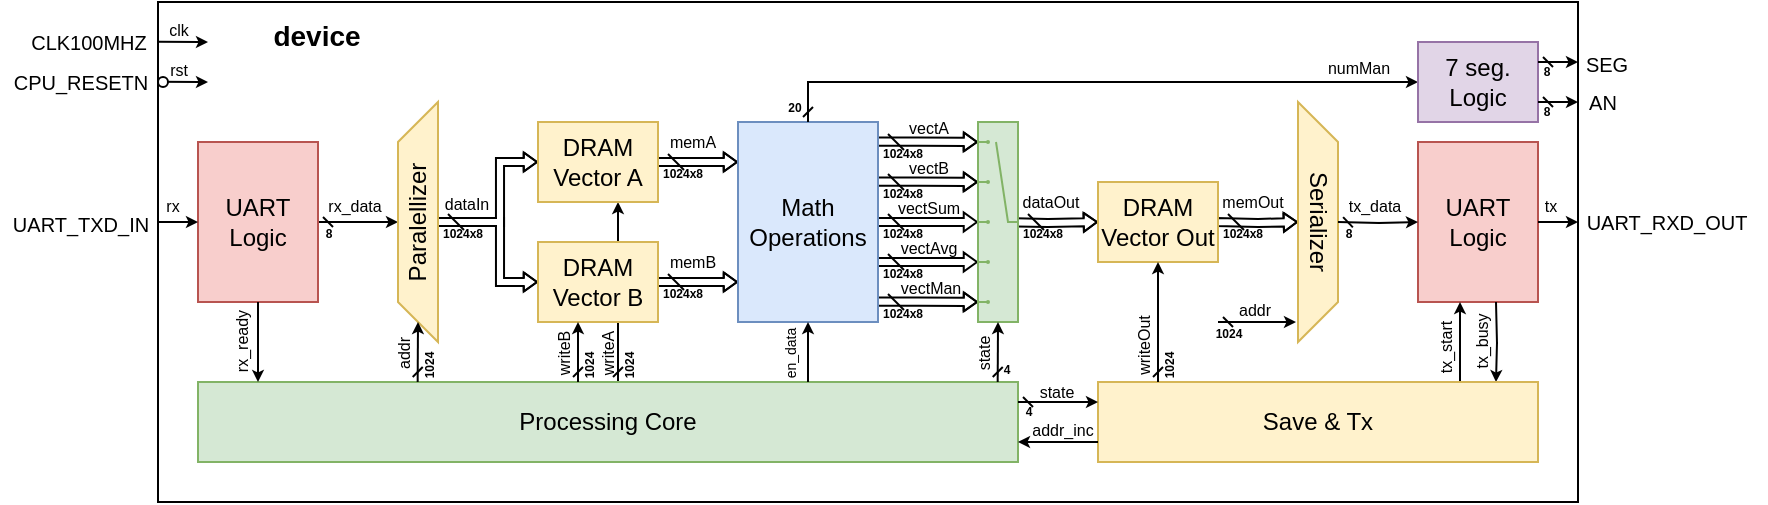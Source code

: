 <mxfile version="18.0.1" type="device"><diagram id="-DsmgzynWzYG9LLBWgBi" name="Página-1"><mxGraphModel dx="1038" dy="649" grid="1" gridSize="10" guides="1" tooltips="1" connect="1" arrows="1" fold="1" page="1" pageScale="1" pageWidth="827" pageHeight="1169" math="0" shadow="0"><root><mxCell id="0"/><mxCell id="1" parent="0"/><mxCell id="y_zdgbAnioxn6mlKy7-3-130" value="" style="rounded=0;whiteSpace=wrap;html=1;fontSize=7;" vertex="1" parent="1"><mxGeometry x="90" y="50" width="710" height="250" as="geometry"/></mxCell><mxCell id="y_zdgbAnioxn6mlKy7-3-101" value="" style="endArrow=classic;html=1;rounded=0;fontSize=4;fontColor=#808080;strokeWidth=1;endSize=3;startSize=3;startArrow=dash;startFill=0;entryX=0.5;entryY=1;entryDx=0;entryDy=0;" edge="1" parent="1"><mxGeometry width="50" height="50" relative="1" as="geometry"><mxPoint x="320" y="240" as="sourcePoint"/><mxPoint x="320" y="150" as="targetPoint"/></mxGeometry></mxCell><mxCell id="y_zdgbAnioxn6mlKy7-3-64" style="edgeStyle=orthogonalEdgeStyle;rounded=0;orthogonalLoop=1;jettySize=auto;html=1;shape=flexArrow;endSize=1.878;startSize=3;strokeWidth=1;width=4.043;endWidth=4.427;" edge="1" parent="1"><mxGeometry relative="1" as="geometry"><mxPoint x="449" y="119.83" as="sourcePoint"/><mxPoint x="500" y="120" as="targetPoint"/><Array as="points"><mxPoint x="470" y="120"/><mxPoint x="490" y="120"/></Array></mxGeometry></mxCell><mxCell id="y_zdgbAnioxn6mlKy7-3-69" style="edgeStyle=orthogonalEdgeStyle;rounded=0;orthogonalLoop=1;jettySize=auto;html=1;shape=flexArrow;endSize=1.878;startSize=3;strokeWidth=1;width=4.043;endWidth=4.427;" edge="1" parent="1"><mxGeometry relative="1" as="geometry"><mxPoint x="449" y="199.83" as="sourcePoint"/><mxPoint x="500" y="200" as="targetPoint"/><Array as="points"><mxPoint x="470" y="200"/><mxPoint x="490" y="200"/></Array></mxGeometry></mxCell><mxCell id="y_zdgbAnioxn6mlKy7-3-41" style="edgeStyle=orthogonalEdgeStyle;rounded=0;orthogonalLoop=1;jettySize=auto;html=1;shape=flexArrow;endSize=1.878;startSize=3;strokeWidth=1;width=4.043;endWidth=4.427;entryX=0.5;entryY=1;entryDx=0;entryDy=0;" edge="1" parent="1" target="y_zdgbAnioxn6mlKy7-3-40"><mxGeometry relative="1" as="geometry"><mxPoint x="619" y="160" as="sourcePoint"/><mxPoint x="640" y="160" as="targetPoint"/><Array as="points"/></mxGeometry></mxCell><mxCell id="y_zdgbAnioxn6mlKy7-3-34" style="edgeStyle=orthogonalEdgeStyle;rounded=0;orthogonalLoop=1;jettySize=auto;html=1;shape=flexArrow;endSize=1.878;startSize=3;strokeWidth=1;width=4.043;endWidth=4.427;entryX=0;entryY=0.5;entryDx=0;entryDy=0;" edge="1" parent="1" target="y_zdgbAnioxn6mlKy7-3-39"><mxGeometry relative="1" as="geometry"><mxPoint x="509" y="160" as="sourcePoint"/><mxPoint x="552" y="160" as="targetPoint"/><Array as="points"/></mxGeometry></mxCell><mxCell id="y_zdgbAnioxn6mlKy7-3-16" style="edgeStyle=orthogonalEdgeStyle;rounded=0;orthogonalLoop=1;jettySize=auto;html=1;shape=flexArrow;endSize=1.878;startSize=3;strokeWidth=1;width=4.043;endWidth=4.427;" edge="1" parent="1"><mxGeometry relative="1" as="geometry"><mxPoint x="338.99" y="130.04" as="sourcePoint"/><mxPoint x="380" y="130" as="targetPoint"/><Array as="points"><mxPoint x="360" y="130"/><mxPoint x="360" y="130"/></Array></mxGeometry></mxCell><mxCell id="y_zdgbAnioxn6mlKy7-3-17" style="edgeStyle=orthogonalEdgeStyle;rounded=0;orthogonalLoop=1;jettySize=auto;html=1;shape=flexArrow;endSize=1.878;startSize=3;strokeWidth=1;width=4.043;endWidth=4.427;" edge="1" parent="1"><mxGeometry relative="1" as="geometry"><mxPoint x="339.0" y="190.0" as="sourcePoint"/><mxPoint x="380" y="190" as="targetPoint"/><Array as="points"><mxPoint x="360" y="190"/><mxPoint x="360" y="190"/></Array></mxGeometry></mxCell><mxCell id="y_zdgbAnioxn6mlKy7-3-19" style="edgeStyle=orthogonalEdgeStyle;rounded=0;orthogonalLoop=1;jettySize=auto;html=1;shape=flexArrow;endSize=1.878;startSize=3;strokeWidth=1;width=4.043;endWidth=4.427;" edge="1" parent="1"><mxGeometry relative="1" as="geometry"><mxPoint x="449" y="160" as="sourcePoint"/><mxPoint x="500" y="160" as="targetPoint"/><Array as="points"/></mxGeometry></mxCell><mxCell id="y_zdgbAnioxn6mlKy7-3-20" style="edgeStyle=orthogonalEdgeStyle;rounded=0;orthogonalLoop=1;jettySize=auto;html=1;shape=flexArrow;endSize=1.878;startSize=3;strokeWidth=1;width=4.043;endWidth=4.427;" edge="1" parent="1"><mxGeometry relative="1" as="geometry"><mxPoint x="449" y="180.0" as="sourcePoint"/><mxPoint x="500" y="180" as="targetPoint"/><Array as="points"/></mxGeometry></mxCell><mxCell id="y_zdgbAnioxn6mlKy7-3-18" style="edgeStyle=orthogonalEdgeStyle;rounded=0;orthogonalLoop=1;jettySize=auto;html=1;shape=flexArrow;endSize=1.878;startSize=3;strokeWidth=1;width=4.043;endWidth=4.427;" edge="1" parent="1"><mxGeometry relative="1" as="geometry"><mxPoint x="449" y="139.83" as="sourcePoint"/><mxPoint x="500" y="140" as="targetPoint"/><Array as="points"><mxPoint x="470" y="140"/><mxPoint x="490" y="140"/></Array></mxGeometry></mxCell><mxCell id="ORsFb4dyADY8NEj_Fjfk-15" style="edgeStyle=orthogonalEdgeStyle;rounded=0;orthogonalLoop=1;jettySize=auto;html=1;shape=flexArrow;endSize=1.878;startSize=3;strokeWidth=1;width=4.043;endWidth=4.427;entryX=0;entryY=0.5;entryDx=0;entryDy=0;" parent="1" target="ORsFb4dyADY8NEj_Fjfk-9" edge="1"><mxGeometry relative="1" as="geometry"><mxPoint x="229" y="160" as="sourcePoint"/><mxPoint x="260" y="190" as="targetPoint"/><Array as="points"><mxPoint x="261" y="160"/><mxPoint x="261" y="190"/></Array></mxGeometry></mxCell><mxCell id="ORsFb4dyADY8NEj_Fjfk-7" style="edgeStyle=orthogonalEdgeStyle;rounded=0;orthogonalLoop=1;jettySize=auto;html=1;exitX=1;exitY=0.5;exitDx=0;exitDy=0;entryX=0.5;entryY=0;entryDx=0;entryDy=0;endSize=3;startSize=3;startArrow=dash;startFill=0;" parent="1" source="ORsFb4dyADY8NEj_Fjfk-1" target="ORsFb4dyADY8NEj_Fjfk-5" edge="1"><mxGeometry relative="1" as="geometry"/></mxCell><mxCell id="ORsFb4dyADY8NEj_Fjfk-1" value="UART&lt;br&gt;Logic" style="rounded=0;whiteSpace=wrap;html=1;fillColor=#f8cecc;strokeColor=#b85450;" parent="1" vertex="1"><mxGeometry x="110" y="120" width="60" height="80" as="geometry"/></mxCell><mxCell id="ORsFb4dyADY8NEj_Fjfk-2" value="UART&lt;br&gt;Logic" style="rounded=0;whiteSpace=wrap;html=1;fillColor=#f8cecc;strokeColor=#b85450;" parent="1" vertex="1"><mxGeometry x="720" y="120" width="60" height="80" as="geometry"/></mxCell><mxCell id="ORsFb4dyADY8NEj_Fjfk-11" style="edgeStyle=orthogonalEdgeStyle;rounded=0;orthogonalLoop=1;jettySize=auto;html=1;entryX=0;entryY=0.5;entryDx=0;entryDy=0;shape=flexArrow;endSize=1.878;startSize=3;strokeWidth=1;width=4.043;endWidth=4.427;" parent="1" target="ORsFb4dyADY8NEj_Fjfk-8" edge="1"><mxGeometry relative="1" as="geometry"><mxPoint x="229" y="160" as="sourcePoint"/><Array as="points"><mxPoint x="261" y="160"/><mxPoint x="261" y="130"/></Array></mxGeometry></mxCell><mxCell id="ORsFb4dyADY8NEj_Fjfk-8" value="DRAM&lt;br&gt;Vector A" style="rounded=0;whiteSpace=wrap;html=1;fillColor=#fff2cc;strokeColor=#d6b656;" parent="1" vertex="1"><mxGeometry x="280" y="110" width="60" height="40" as="geometry"/></mxCell><mxCell id="ORsFb4dyADY8NEj_Fjfk-9" value="DRAM&lt;br&gt;Vector B" style="rounded=0;whiteSpace=wrap;html=1;fillColor=#fff2cc;strokeColor=#d6b656;" parent="1" vertex="1"><mxGeometry x="280" y="170" width="60" height="40" as="geometry"/></mxCell><mxCell id="ORsFb4dyADY8NEj_Fjfk-5" value="&lt;span style=&quot;background-color: rgb(255, 242, 204);&quot;&gt;Paralellizer&lt;/span&gt;" style="shape=trapezoid;perimeter=trapezoidPerimeter;whiteSpace=wrap;html=1;fixedSize=1;fillColor=#fff2cc;strokeColor=#d6b656;rotation=-90;" parent="1" vertex="1"><mxGeometry x="160" y="150" width="120" height="20" as="geometry"/></mxCell><mxCell id="ORsFb4dyADY8NEj_Fjfk-14" value="" style="rounded=0;whiteSpace=wrap;html=1;strokeColor=#FFFFFF;" parent="1" vertex="1"><mxGeometry x="260" y="154" width="2" height="14" as="geometry"/></mxCell><mxCell id="ORsFb4dyADY8NEj_Fjfk-16" value="dataIn" style="text;html=1;align=center;verticalAlign=middle;resizable=0;points=[];autosize=1;strokeColor=none;fillColor=none;fontSize=8;" parent="1" vertex="1"><mxGeometry x="224" y="141" width="40" height="20" as="geometry"/></mxCell><mxCell id="ORsFb4dyADY8NEj_Fjfk-17" value="addr" style="text;html=1;align=center;verticalAlign=middle;resizable=0;points=[];autosize=1;strokeColor=none;fillColor=none;fontSize=8;rotation=-90;" parent="1" vertex="1"><mxGeometry x="198" y="216" width="30" height="20" as="geometry"/></mxCell><mxCell id="ORsFb4dyADY8NEj_Fjfk-18" value="8" style="text;html=1;align=center;verticalAlign=middle;resizable=0;points=[];autosize=1;strokeColor=none;fillColor=none;fontSize=6;fontStyle=1" parent="1" vertex="1"><mxGeometry x="165" y="161" width="20" height="10" as="geometry"/></mxCell><mxCell id="ORsFb4dyADY8NEj_Fjfk-23" value="" style="endArrow=classic;html=1;rounded=0;fontSize=4;fontColor=#808080;strokeWidth=1;entryX=0;entryY=0.5;entryDx=0;entryDy=0;endSize=3;startSize=3;" parent="1" target="ORsFb4dyADY8NEj_Fjfk-1" edge="1"><mxGeometry width="50" height="50" relative="1" as="geometry"><mxPoint x="90" y="160" as="sourcePoint"/><mxPoint x="210" y="120" as="targetPoint"/></mxGeometry></mxCell><mxCell id="ORsFb4dyADY8NEj_Fjfk-24" value="rx" style="text;html=1;align=center;verticalAlign=middle;resizable=0;points=[];autosize=1;strokeColor=none;fillColor=none;fontSize=8;" parent="1" vertex="1"><mxGeometry x="87" y="142" width="20" height="20" as="geometry"/></mxCell><mxCell id="ORsFb4dyADY8NEj_Fjfk-33" value="memA" style="text;html=1;align=center;verticalAlign=middle;resizable=0;points=[];autosize=1;strokeColor=none;fillColor=none;fontSize=8;" parent="1" vertex="1"><mxGeometry x="337" y="110" width="40" height="20" as="geometry"/></mxCell><mxCell id="ORsFb4dyADY8NEj_Fjfk-35" value="memB" style="text;html=1;align=center;verticalAlign=middle;resizable=0;points=[];autosize=1;strokeColor=none;fillColor=none;fontSize=8;" parent="1" vertex="1"><mxGeometry x="337" y="170" width="40" height="20" as="geometry"/></mxCell><mxCell id="y_zdgbAnioxn6mlKy7-3-15" value="Math&lt;br&gt;Operations&lt;br&gt;" style="rounded=0;whiteSpace=wrap;html=1;fillColor=#dae8fc;strokeColor=#6c8ebf;" vertex="1" parent="1"><mxGeometry x="380" y="110" width="70" height="100" as="geometry"/></mxCell><mxCell id="y_zdgbAnioxn6mlKy7-3-33" value="" style="rounded=0;whiteSpace=wrap;html=1;fillColor=#d5e8d4;strokeColor=#82b366;" vertex="1" parent="1"><mxGeometry x="500" y="110" width="20" height="100" as="geometry"/></mxCell><mxCell id="y_zdgbAnioxn6mlKy7-3-38" value="dataOut" style="text;html=1;align=center;verticalAlign=middle;resizable=0;points=[];autosize=1;strokeColor=none;fillColor=none;fontSize=8;" vertex="1" parent="1"><mxGeometry x="516" y="140" width="40" height="20" as="geometry"/></mxCell><mxCell id="y_zdgbAnioxn6mlKy7-3-39" value="DRAM&lt;br&gt;Vector Out" style="rounded=0;whiteSpace=wrap;html=1;fillColor=#fff2cc;strokeColor=#d6b656;" vertex="1" parent="1"><mxGeometry x="560" y="140" width="60" height="40" as="geometry"/></mxCell><mxCell id="y_zdgbAnioxn6mlKy7-3-40" value="&lt;span style=&quot;background-color: rgb(255, 242, 204);&quot;&gt;Serializer&lt;/span&gt;" style="shape=trapezoid;perimeter=trapezoidPerimeter;whiteSpace=wrap;html=1;fixedSize=1;fillColor=#fff2cc;strokeColor=#d6b656;rotation=90;" vertex="1" parent="1"><mxGeometry x="610" y="150" width="120" height="20" as="geometry"/></mxCell><mxCell id="y_zdgbAnioxn6mlKy7-3-42" style="edgeStyle=orthogonalEdgeStyle;rounded=0;orthogonalLoop=1;jettySize=auto;html=1;exitX=1;exitY=0.5;exitDx=0;exitDy=0;entryX=0.5;entryY=0;entryDx=0;entryDy=0;endSize=3;startSize=3;startArrow=dash;startFill=0;" edge="1" parent="1"><mxGeometry relative="1" as="geometry"><mxPoint x="680" y="160" as="sourcePoint"/><mxPoint x="720" y="160" as="targetPoint"/></mxGeometry></mxCell><mxCell id="y_zdgbAnioxn6mlKy7-3-43" value="tx_data" style="text;html=1;align=center;verticalAlign=middle;resizable=0;points=[];autosize=1;strokeColor=none;fillColor=none;fontSize=8;" vertex="1" parent="1"><mxGeometry x="678" y="142" width="40" height="20" as="geometry"/></mxCell><mxCell id="y_zdgbAnioxn6mlKy7-3-44" value="8" style="text;html=1;align=center;verticalAlign=middle;resizable=0;points=[];autosize=1;strokeColor=none;fillColor=none;fontSize=6;fontStyle=1" vertex="1" parent="1"><mxGeometry x="675" y="161" width="20" height="10" as="geometry"/></mxCell><mxCell id="y_zdgbAnioxn6mlKy7-3-45" value="" style="endArrow=none;html=1;rounded=0;fillColor=#d5e8d4;strokeColor=#82b366;startArrow=oval;startFill=1;endSize=1;startSize=1;" edge="1" parent="1"><mxGeometry width="50" height="50" relative="1" as="geometry"><mxPoint x="505" y="120" as="sourcePoint"/><mxPoint x="500" y="120" as="targetPoint"/></mxGeometry></mxCell><mxCell id="y_zdgbAnioxn6mlKy7-3-46" value="" style="endArrow=none;html=1;rounded=0;fillColor=#d5e8d4;strokeColor=#82b366;startArrow=oval;startFill=1;endSize=1;startSize=1;" edge="1" parent="1"><mxGeometry width="50" height="50" relative="1" as="geometry"><mxPoint x="505" y="140" as="sourcePoint"/><mxPoint x="500" y="140" as="targetPoint"/></mxGeometry></mxCell><mxCell id="y_zdgbAnioxn6mlKy7-3-47" value="" style="endArrow=none;html=1;rounded=0;fillColor=#d5e8d4;strokeColor=#82b366;startArrow=oval;startFill=1;endSize=1;startSize=1;" edge="1" parent="1"><mxGeometry width="50" height="50" relative="1" as="geometry"><mxPoint x="505" y="160" as="sourcePoint"/><mxPoint x="500" y="160" as="targetPoint"/></mxGeometry></mxCell><mxCell id="y_zdgbAnioxn6mlKy7-3-48" value="" style="endArrow=none;html=1;rounded=0;fillColor=#d5e8d4;strokeColor=#82b366;startArrow=oval;startFill=1;endSize=1;startSize=1;" edge="1" parent="1"><mxGeometry width="50" height="50" relative="1" as="geometry"><mxPoint x="505" y="180" as="sourcePoint"/><mxPoint x="500" y="180" as="targetPoint"/></mxGeometry></mxCell><mxCell id="y_zdgbAnioxn6mlKy7-3-49" value="" style="endArrow=none;html=1;rounded=0;fillColor=#d5e8d4;strokeColor=#82b366;startArrow=oval;startFill=1;endSize=1;startSize=1;" edge="1" parent="1"><mxGeometry width="50" height="50" relative="1" as="geometry"><mxPoint x="505" y="200" as="sourcePoint"/><mxPoint x="500" y="200" as="targetPoint"/></mxGeometry></mxCell><mxCell id="y_zdgbAnioxn6mlKy7-3-50" value="" style="endArrow=none;html=1;rounded=0;fillColor=#d5e8d4;strokeColor=#82b366;" edge="1" parent="1"><mxGeometry width="50" height="50" relative="1" as="geometry"><mxPoint x="520" y="160" as="sourcePoint"/><mxPoint x="509" y="120" as="targetPoint"/><Array as="points"><mxPoint x="515" y="160"/></Array></mxGeometry></mxCell><mxCell id="y_zdgbAnioxn6mlKy7-3-52" value="vectB" style="text;html=1;align=center;verticalAlign=middle;resizable=0;points=[];autosize=1;strokeColor=none;fillColor=none;fontSize=8;" vertex="1" parent="1"><mxGeometry x="455" y="123" width="40" height="20" as="geometry"/></mxCell><mxCell id="y_zdgbAnioxn6mlKy7-3-53" value="vectSum" style="text;html=1;align=center;verticalAlign=middle;resizable=0;points=[];autosize=1;strokeColor=none;fillColor=none;fontSize=8;" vertex="1" parent="1"><mxGeometry x="450" y="143" width="50" height="20" as="geometry"/></mxCell><mxCell id="y_zdgbAnioxn6mlKy7-3-54" value="vectAvg" style="text;html=1;align=center;verticalAlign=middle;resizable=0;points=[];autosize=1;strokeColor=none;fillColor=none;fontSize=8;" vertex="1" parent="1"><mxGeometry x="455" y="163" width="40" height="20" as="geometry"/></mxCell><mxCell id="y_zdgbAnioxn6mlKy7-3-65" value="vectA" style="text;html=1;align=center;verticalAlign=middle;resizable=0;points=[];autosize=1;strokeColor=none;fillColor=none;fontSize=8;" vertex="1" parent="1"><mxGeometry x="455" y="103" width="40" height="20" as="geometry"/></mxCell><mxCell id="y_zdgbAnioxn6mlKy7-3-74" value="memOut" style="text;html=1;align=center;verticalAlign=middle;resizable=0;points=[];autosize=1;strokeColor=none;fillColor=none;fontSize=8;" vertex="1" parent="1"><mxGeometry x="612" y="140" width="50" height="20" as="geometry"/></mxCell><mxCell id="y_zdgbAnioxn6mlKy7-3-78" style="edgeStyle=orthogonalEdgeStyle;rounded=0;orthogonalLoop=1;jettySize=auto;html=1;exitX=0.5;exitY=0;exitDx=0;exitDy=0;endSize=3;startSize=3;startArrow=dash;startFill=0;entryX=0;entryY=0.5;entryDx=0;entryDy=0;" edge="1" parent="1" source="y_zdgbAnioxn6mlKy7-3-15" target="y_zdgbAnioxn6mlKy7-3-81"><mxGeometry relative="1" as="geometry"><mxPoint x="545" y="260" as="sourcePoint"/><mxPoint x="720" y="250" as="targetPoint"/></mxGeometry></mxCell><mxCell id="y_zdgbAnioxn6mlKy7-3-79" value="numMan" style="text;html=1;align=center;verticalAlign=middle;resizable=0;points=[];autosize=1;strokeColor=none;fillColor=none;fontSize=8;" vertex="1" parent="1"><mxGeometry x="665" y="73" width="50" height="20" as="geometry"/></mxCell><mxCell id="y_zdgbAnioxn6mlKy7-3-80" value="20" style="text;html=1;align=center;verticalAlign=middle;resizable=0;points=[];autosize=1;strokeColor=none;fillColor=none;fontSize=6;fontStyle=1" vertex="1" parent="1"><mxGeometry x="398" y="98" width="20" height="10" as="geometry"/></mxCell><mxCell id="y_zdgbAnioxn6mlKy7-3-81" value="7 seg. Logic" style="rounded=0;whiteSpace=wrap;html=1;fillColor=#e1d5e7;strokeColor=#9673a6;" vertex="1" parent="1"><mxGeometry x="720" y="70" width="60" height="40" as="geometry"/></mxCell><mxCell id="y_zdgbAnioxn6mlKy7-3-83" value="Processing Core" style="rounded=0;whiteSpace=wrap;html=1;fillColor=#d5e8d4;strokeColor=#82b366;" vertex="1" parent="1"><mxGeometry x="110" y="240" width="410" height="40" as="geometry"/></mxCell><mxCell id="y_zdgbAnioxn6mlKy7-3-84" value="" style="endArrow=classic;html=1;rounded=0;fontSize=4;fontColor=#808080;strokeWidth=1;endSize=3;startSize=3;" edge="1" parent="1"><mxGeometry width="50" height="50" relative="1" as="geometry"><mxPoint x="780.0" y="160" as="sourcePoint"/><mxPoint x="800" y="160" as="targetPoint"/></mxGeometry></mxCell><mxCell id="y_zdgbAnioxn6mlKy7-3-85" value="tx" style="text;html=1;align=center;verticalAlign=middle;resizable=0;points=[];autosize=1;strokeColor=none;fillColor=none;fontSize=8;" vertex="1" parent="1"><mxGeometry x="776" y="142" width="20" height="20" as="geometry"/></mxCell><mxCell id="y_zdgbAnioxn6mlKy7-3-88" value="" style="endArrow=classic;html=1;rounded=0;fontSize=4;fontColor=#808080;strokeWidth=1;endSize=3;startSize=3;" edge="1" parent="1"><mxGeometry width="50" height="50" relative="1" as="geometry"><mxPoint x="140" y="200" as="sourcePoint"/><mxPoint x="140" y="240" as="targetPoint"/></mxGeometry></mxCell><mxCell id="y_zdgbAnioxn6mlKy7-3-89" value="rx_ready" style="text;html=1;align=center;verticalAlign=middle;resizable=0;points=[];autosize=1;strokeColor=none;fillColor=none;fontSize=8;rotation=-90;" vertex="1" parent="1"><mxGeometry x="107" y="210" width="50" height="20" as="geometry"/></mxCell><mxCell id="y_zdgbAnioxn6mlKy7-3-93" style="edgeStyle=orthogonalEdgeStyle;rounded=0;orthogonalLoop=1;jettySize=auto;html=1;endSize=3;startSize=3;startArrow=none;startFill=0;" edge="1" parent="1"><mxGeometry relative="1" as="geometry"><mxPoint x="741" y="240" as="sourcePoint"/><mxPoint x="741" y="200" as="targetPoint"/><Array as="points"><mxPoint x="741" y="240"/></Array></mxGeometry></mxCell><mxCell id="y_zdgbAnioxn6mlKy7-3-94" style="edgeStyle=orthogonalEdgeStyle;rounded=0;orthogonalLoop=1;jettySize=auto;html=1;endSize=3;startSize=3;startArrow=none;startFill=0;" edge="1" parent="1"><mxGeometry relative="1" as="geometry"><mxPoint x="759" y="200" as="sourcePoint"/><mxPoint x="759" y="240" as="targetPoint"/></mxGeometry></mxCell><mxCell id="y_zdgbAnioxn6mlKy7-3-95" value="tx_busy" style="text;html=1;align=center;verticalAlign=middle;resizable=0;points=[];autosize=1;strokeColor=none;fillColor=none;fontSize=8;rotation=-90;" vertex="1" parent="1"><mxGeometry x="732" y="210" width="40" height="20" as="geometry"/></mxCell><mxCell id="y_zdgbAnioxn6mlKy7-3-96" value="tx_start" style="text;html=1;align=center;verticalAlign=middle;resizable=0;points=[];autosize=1;strokeColor=none;fillColor=none;fontSize=8;rotation=-90;" vertex="1" parent="1"><mxGeometry x="714" y="213" width="40" height="20" as="geometry"/></mxCell><mxCell id="y_zdgbAnioxn6mlKy7-3-97" value="" style="endArrow=classic;html=1;rounded=0;fontSize=4;fontColor=#808080;strokeWidth=1;endSize=3;startSize=3;startArrow=dash;startFill=0;" edge="1" parent="1"><mxGeometry width="50" height="50" relative="1" as="geometry"><mxPoint x="219.83" y="240" as="sourcePoint"/><mxPoint x="220" y="210" as="targetPoint"/></mxGeometry></mxCell><mxCell id="y_zdgbAnioxn6mlKy7-3-98" value="1024" style="text;html=1;align=center;verticalAlign=middle;resizable=0;points=[];autosize=1;strokeColor=none;fillColor=none;fontSize=6;rotation=-90;fontStyle=1" vertex="1" parent="1"><mxGeometry x="211" y="227" width="30" height="10" as="geometry"/></mxCell><mxCell id="y_zdgbAnioxn6mlKy7-3-99" value="rx_data" style="text;html=1;align=center;verticalAlign=middle;resizable=0;points=[];autosize=1;strokeColor=none;fillColor=none;fontSize=8;rotation=0;" vertex="1" parent="1"><mxGeometry x="168" y="142" width="40" height="20" as="geometry"/></mxCell><mxCell id="y_zdgbAnioxn6mlKy7-3-103" value="" style="endArrow=classic;html=1;rounded=0;fontSize=4;fontColor=#808080;strokeWidth=1;endSize=3;startSize=3;startArrow=dash;startFill=0;" edge="1" parent="1"><mxGeometry width="50" height="50" relative="1" as="geometry"><mxPoint x="300" y="240" as="sourcePoint"/><mxPoint x="300" y="210" as="targetPoint"/></mxGeometry></mxCell><mxCell id="y_zdgbAnioxn6mlKy7-3-104" value="writeA" style="text;html=1;align=center;verticalAlign=middle;resizable=0;points=[];autosize=1;strokeColor=none;fillColor=none;fontSize=8;rotation=-90;" vertex="1" parent="1"><mxGeometry x="295" y="216" width="40" height="20" as="geometry"/></mxCell><mxCell id="y_zdgbAnioxn6mlKy7-3-105" value="writeB" style="text;html=1;align=center;verticalAlign=middle;resizable=0;points=[];autosize=1;strokeColor=none;fillColor=none;fontSize=8;rotation=-90;" vertex="1" parent="1"><mxGeometry x="273" y="216" width="40" height="20" as="geometry"/></mxCell><mxCell id="y_zdgbAnioxn6mlKy7-3-106" value="1024" style="text;html=1;align=center;verticalAlign=middle;resizable=0;points=[];autosize=1;strokeColor=none;fillColor=none;fontSize=6;rotation=-90;fontStyle=1" vertex="1" parent="1"><mxGeometry x="291" y="227" width="30" height="10" as="geometry"/></mxCell><mxCell id="y_zdgbAnioxn6mlKy7-3-107" value="1024" style="text;html=1;align=center;verticalAlign=middle;resizable=0;points=[];autosize=1;strokeColor=none;fillColor=none;fontSize=6;rotation=-90;fontStyle=1" vertex="1" parent="1"><mxGeometry x="311" y="227" width="30" height="10" as="geometry"/></mxCell><mxCell id="y_zdgbAnioxn6mlKy7-3-108" value="" style="endArrow=classic;html=1;rounded=0;fontSize=4;fontColor=#808080;strokeWidth=1;endSize=3;startSize=3;startArrow=none;startFill=0;entryX=0.5;entryY=1;entryDx=0;entryDy=0;" edge="1" parent="1" target="y_zdgbAnioxn6mlKy7-3-15"><mxGeometry width="50" height="50" relative="1" as="geometry"><mxPoint x="415" y="240" as="sourcePoint"/><mxPoint x="414" y="210" as="targetPoint"/></mxGeometry></mxCell><mxCell id="y_zdgbAnioxn6mlKy7-3-109" value="en_data" style="text;html=1;align=center;verticalAlign=middle;resizable=0;points=[];autosize=1;strokeColor=none;fillColor=none;fontSize=7;rotation=-90;" vertex="1" parent="1"><mxGeometry x="387" y="221" width="40" height="10" as="geometry"/></mxCell><mxCell id="y_zdgbAnioxn6mlKy7-3-113" value="" style="endArrow=classic;html=1;rounded=0;fontSize=4;fontColor=#808080;strokeWidth=1;endSize=3;startSize=3;startArrow=dash;startFill=0;" edge="1" parent="1"><mxGeometry width="50" height="50" relative="1" as="geometry"><mxPoint x="509.85" y="240" as="sourcePoint"/><mxPoint x="510" y="210" as="targetPoint"/></mxGeometry></mxCell><mxCell id="y_zdgbAnioxn6mlKy7-3-114" value="state" style="text;html=1;align=center;verticalAlign=middle;resizable=0;points=[];autosize=1;strokeColor=none;fillColor=none;fontSize=8;rotation=-90;" vertex="1" parent="1"><mxGeometry x="488" y="216" width="30" height="20" as="geometry"/></mxCell><mxCell id="y_zdgbAnioxn6mlKy7-3-115" value="4" style="text;html=1;align=center;verticalAlign=middle;resizable=0;points=[];autosize=1;strokeColor=none;fillColor=none;fontSize=6;fontStyle=1" vertex="1" parent="1"><mxGeometry x="504" y="229" width="20" height="10" as="geometry"/></mxCell><mxCell id="y_zdgbAnioxn6mlKy7-3-116" value="Save &amp;amp; Tx" style="rounded=0;whiteSpace=wrap;html=1;fillColor=#fff2cc;strokeColor=#d6b656;" vertex="1" parent="1"><mxGeometry x="560" y="240" width="220" height="40" as="geometry"/></mxCell><mxCell id="y_zdgbAnioxn6mlKy7-3-117" value="" style="endArrow=classic;html=1;rounded=0;fontSize=4;fontColor=#808080;strokeWidth=1;endSize=3;startSize=3;startArrow=dash;startFill=0;entryX=0.5;entryY=1;entryDx=0;entryDy=0;" edge="1" parent="1" target="y_zdgbAnioxn6mlKy7-3-39"><mxGeometry width="50" height="50" relative="1" as="geometry"><mxPoint x="590" y="240" as="sourcePoint"/><mxPoint x="587.0" y="203" as="targetPoint"/></mxGeometry></mxCell><mxCell id="y_zdgbAnioxn6mlKy7-3-118" value="writeOut" style="text;html=1;align=center;verticalAlign=middle;resizable=0;points=[];autosize=1;strokeColor=none;fillColor=none;fontSize=8;rotation=-90;" vertex="1" parent="1"><mxGeometry x="558" y="212" width="50" height="20" as="geometry"/></mxCell><mxCell id="y_zdgbAnioxn6mlKy7-3-119" value="1024" style="text;html=1;align=center;verticalAlign=middle;resizable=0;points=[];autosize=1;strokeColor=none;fillColor=none;fontSize=6;rotation=-90;fontStyle=1" vertex="1" parent="1"><mxGeometry x="581" y="227" width="30" height="10" as="geometry"/></mxCell><mxCell id="y_zdgbAnioxn6mlKy7-3-120" value="state" style="text;html=1;align=center;verticalAlign=middle;resizable=0;points=[];autosize=1;strokeColor=none;fillColor=none;fontSize=8;rotation=0;" vertex="1" parent="1"><mxGeometry x="524" y="235" width="30" height="20" as="geometry"/></mxCell><mxCell id="y_zdgbAnioxn6mlKy7-3-122" value="" style="endArrow=classic;html=1;rounded=0;fontSize=4;fontColor=#808080;strokeWidth=1;endSize=3;startSize=3;startArrow=dash;startFill=0;entryX=0;entryY=0.25;entryDx=0;entryDy=0;" edge="1" parent="1" target="y_zdgbAnioxn6mlKy7-3-116"><mxGeometry width="50" height="50" relative="1" as="geometry"><mxPoint x="520" y="250" as="sourcePoint"/><mxPoint x="520" y="220" as="targetPoint"/></mxGeometry></mxCell><mxCell id="y_zdgbAnioxn6mlKy7-3-123" value="" style="endArrow=classic;html=1;rounded=0;fontSize=4;fontColor=#808080;strokeWidth=1;endSize=3;startSize=3;startArrow=none;startFill=0;exitX=0;exitY=0.75;exitDx=0;exitDy=0;entryX=1;entryY=0.75;entryDx=0;entryDy=0;" edge="1" parent="1" source="y_zdgbAnioxn6mlKy7-3-116" target="y_zdgbAnioxn6mlKy7-3-83"><mxGeometry width="50" height="50" relative="1" as="geometry"><mxPoint x="520" y="270" as="sourcePoint"/><mxPoint x="530" y="290" as="targetPoint"/></mxGeometry></mxCell><mxCell id="y_zdgbAnioxn6mlKy7-3-124" value="addr_inc" style="text;html=1;align=center;verticalAlign=middle;resizable=0;points=[];autosize=1;strokeColor=none;fillColor=none;fontSize=8;rotation=0;" vertex="1" parent="1"><mxGeometry x="517" y="254" width="50" height="20" as="geometry"/></mxCell><mxCell id="y_zdgbAnioxn6mlKy7-3-125" value="4" style="text;html=1;align=center;verticalAlign=middle;resizable=0;points=[];autosize=1;strokeColor=none;fillColor=none;fontSize=6;fontStyle=1" vertex="1" parent="1"><mxGeometry x="515" y="250" width="20" height="10" as="geometry"/></mxCell><mxCell id="y_zdgbAnioxn6mlKy7-3-127" value="" style="endArrow=classic;html=1;rounded=0;fontSize=4;fontColor=#808080;strokeWidth=1;endSize=3;startSize=3;startArrow=dash;startFill=0;" edge="1" parent="1"><mxGeometry width="50" height="50" relative="1" as="geometry"><mxPoint x="620" y="210" as="sourcePoint"/><mxPoint x="659" y="210" as="targetPoint"/></mxGeometry></mxCell><mxCell id="y_zdgbAnioxn6mlKy7-3-128" value="addr" style="text;html=1;align=center;verticalAlign=middle;resizable=0;points=[];autosize=1;strokeColor=none;fillColor=none;fontSize=8;rotation=0;" vertex="1" parent="1"><mxGeometry x="623" y="194" width="30" height="20" as="geometry"/></mxCell><mxCell id="y_zdgbAnioxn6mlKy7-3-129" value="1024" style="text;html=1;align=center;verticalAlign=middle;resizable=0;points=[];autosize=1;strokeColor=none;fillColor=none;fontSize=6;rotation=0;fontStyle=1" vertex="1" parent="1"><mxGeometry x="610" y="211" width="30" height="10" as="geometry"/></mxCell><mxCell id="y_zdgbAnioxn6mlKy7-3-133" value="UART_RXD_OUT" style="text;html=1;align=center;verticalAlign=middle;resizable=0;points=[];autosize=1;strokeColor=none;fillColor=none;fontSize=10;" vertex="1" parent="1"><mxGeometry x="794" y="150" width="100" height="20" as="geometry"/></mxCell><mxCell id="y_zdgbAnioxn6mlKy7-3-134" value="" style="endArrow=classic;html=1;rounded=0;fontSize=4;fontColor=#808080;strokeWidth=1;endSize=3;startSize=3;startArrow=dash;startFill=0;" edge="1" parent="1"><mxGeometry width="50" height="50" relative="1" as="geometry"><mxPoint x="780.0" y="80" as="sourcePoint"/><mxPoint x="800" y="80" as="targetPoint"/></mxGeometry></mxCell><mxCell id="y_zdgbAnioxn6mlKy7-3-137" value="" style="endArrow=classic;html=1;rounded=0;fontSize=4;fontColor=#808080;strokeWidth=1;endSize=3;startSize=3;startArrow=dash;startFill=0;" edge="1" parent="1"><mxGeometry width="50" height="50" relative="1" as="geometry"><mxPoint x="780.0" y="100" as="sourcePoint"/><mxPoint x="800" y="100" as="targetPoint"/></mxGeometry></mxCell><mxCell id="y_zdgbAnioxn6mlKy7-3-139" value="SEG" style="text;html=1;align=center;verticalAlign=middle;resizable=0;points=[];autosize=1;strokeColor=none;fillColor=none;fontSize=10;" vertex="1" parent="1"><mxGeometry x="794" y="71" width="40" height="20" as="geometry"/></mxCell><mxCell id="y_zdgbAnioxn6mlKy7-3-140" value="AN" style="text;html=1;align=center;verticalAlign=middle;resizable=0;points=[];autosize=1;strokeColor=none;fillColor=none;fontSize=10;" vertex="1" parent="1"><mxGeometry x="797" y="90" width="30" height="20" as="geometry"/></mxCell><mxCell id="y_zdgbAnioxn6mlKy7-3-144" value="8" style="text;html=1;align=center;verticalAlign=middle;resizable=0;points=[];autosize=1;strokeColor=none;fillColor=none;fontSize=6;fontStyle=1" vertex="1" parent="1"><mxGeometry x="774" y="100" width="20" height="10" as="geometry"/></mxCell><mxCell id="y_zdgbAnioxn6mlKy7-3-145" value="8" style="text;html=1;align=center;verticalAlign=middle;resizable=0;points=[];autosize=1;strokeColor=none;fillColor=none;fontSize=6;fontStyle=1" vertex="1" parent="1"><mxGeometry x="774" y="80" width="20" height="10" as="geometry"/></mxCell><mxCell id="y_zdgbAnioxn6mlKy7-3-146" value="UART_TXD_IN" style="text;html=1;align=center;verticalAlign=middle;resizable=0;points=[];autosize=1;strokeColor=none;fillColor=none;fontSize=10;" vertex="1" parent="1"><mxGeometry x="11" y="151" width="80" height="20" as="geometry"/></mxCell><mxCell id="y_zdgbAnioxn6mlKy7-3-147" value="CLK100MHZ" style="text;html=1;align=center;verticalAlign=middle;resizable=0;points=[];autosize=1;strokeColor=none;fillColor=none;fontSize=10;" vertex="1" parent="1"><mxGeometry x="20" y="60" width="70" height="20" as="geometry"/></mxCell><mxCell id="y_zdgbAnioxn6mlKy7-3-148" value="" style="endArrow=classic;html=1;rounded=0;fontSize=4;fontColor=#808080;strokeWidth=1;endSize=3;startSize=3;" edge="1" parent="1"><mxGeometry width="50" height="50" relative="1" as="geometry"><mxPoint x="90" y="69.89" as="sourcePoint"/><mxPoint x="115" y="70" as="targetPoint"/></mxGeometry></mxCell><mxCell id="y_zdgbAnioxn6mlKy7-3-149" value="CPU_RESETN" style="text;html=1;align=center;verticalAlign=middle;resizable=0;points=[];autosize=1;strokeColor=none;fillColor=none;fontSize=10;" vertex="1" parent="1"><mxGeometry x="11" y="80" width="80" height="20" as="geometry"/></mxCell><mxCell id="y_zdgbAnioxn6mlKy7-3-151" value="rst" style="text;html=1;align=center;verticalAlign=middle;resizable=0;points=[];autosize=1;strokeColor=none;fillColor=none;fontSize=8;" vertex="1" parent="1"><mxGeometry x="90" y="74" width="20" height="20" as="geometry"/></mxCell><mxCell id="y_zdgbAnioxn6mlKy7-3-150" value="" style="endArrow=classic;html=1;rounded=0;fontSize=4;fontColor=#808080;strokeWidth=1;endSize=3;startSize=4;startArrow=none;startFill=0;shadow=0;targetPerimeterSpacing=0;sourcePerimeterSpacing=0;" edge="1" parent="1"><mxGeometry width="50" height="50" relative="1" as="geometry"><mxPoint x="90" y="89.89" as="sourcePoint"/><mxPoint x="115" y="90" as="targetPoint"/></mxGeometry></mxCell><mxCell id="y_zdgbAnioxn6mlKy7-3-152" value="" style="ellipse;whiteSpace=wrap;html=1;aspect=fixed;fontSize=10;" vertex="1" parent="1"><mxGeometry x="90" y="87.5" width="5" height="5" as="geometry"/></mxCell><mxCell id="y_zdgbAnioxn6mlKy7-3-153" value="clk" style="text;html=1;align=center;verticalAlign=middle;resizable=0;points=[];autosize=1;strokeColor=none;fillColor=none;fontSize=8;" vertex="1" parent="1"><mxGeometry x="85" y="54" width="30" height="20" as="geometry"/></mxCell><mxCell id="y_zdgbAnioxn6mlKy7-3-154" value="device" style="text;html=1;align=center;verticalAlign=middle;resizable=0;points=[];autosize=1;strokeColor=none;fillColor=none;fontSize=14;fontStyle=1" vertex="1" parent="1"><mxGeometry x="139" y="57" width="60" height="20" as="geometry"/></mxCell><mxCell id="y_zdgbAnioxn6mlKy7-3-155" value="vectMan" style="text;html=1;align=center;verticalAlign=middle;resizable=0;points=[];autosize=1;strokeColor=none;fillColor=none;fontSize=8;" vertex="1" parent="1"><mxGeometry x="451" y="183" width="50" height="20" as="geometry"/></mxCell><mxCell id="y_zdgbAnioxn6mlKy7-3-159" value="" style="group" vertex="1" connectable="0" parent="1"><mxGeometry x="335" y="126" width="37" height="16" as="geometry"/></mxCell><mxCell id="y_zdgbAnioxn6mlKy7-3-160" value="" style="endArrow=none;html=1;rounded=0;fontSize=4;fontColor=#808080;startSize=3;endSize=3;strokeWidth=1;" edge="1" parent="y_zdgbAnioxn6mlKy7-3-159"><mxGeometry width="50" height="50" relative="1" as="geometry"><mxPoint x="18" y="8" as="sourcePoint"/><mxPoint x="10" as="targetPoint"/></mxGeometry></mxCell><mxCell id="y_zdgbAnioxn6mlKy7-3-161" value="&lt;font style=&quot;font-size: 6px;&quot;&gt;1024x8&lt;/font&gt;" style="text;html=1;align=center;verticalAlign=middle;resizable=0;points=[];autosize=1;strokeColor=none;fillColor=none;fontSize=5;fontStyle=1" vertex="1" parent="y_zdgbAnioxn6mlKy7-3-159"><mxGeometry x="-3" y="5" width="40" height="10" as="geometry"/></mxCell><mxCell id="y_zdgbAnioxn6mlKy7-3-183" value="" style="group" vertex="1" connectable="0" parent="1"><mxGeometry x="335" y="186" width="37" height="16" as="geometry"/></mxCell><mxCell id="y_zdgbAnioxn6mlKy7-3-184" value="" style="endArrow=none;html=1;rounded=0;fontSize=4;fontColor=#808080;startSize=3;endSize=3;strokeWidth=1;" edge="1" parent="y_zdgbAnioxn6mlKy7-3-183"><mxGeometry width="50" height="50" relative="1" as="geometry"><mxPoint x="18" y="8" as="sourcePoint"/><mxPoint x="10" as="targetPoint"/></mxGeometry></mxCell><mxCell id="y_zdgbAnioxn6mlKy7-3-185" value="&lt;font style=&quot;font-size: 6px;&quot;&gt;1024x8&lt;/font&gt;" style="text;html=1;align=center;verticalAlign=middle;resizable=0;points=[];autosize=1;strokeColor=none;fillColor=none;fontSize=5;fontStyle=1" vertex="1" parent="y_zdgbAnioxn6mlKy7-3-183"><mxGeometry x="-3" y="5" width="40" height="10" as="geometry"/></mxCell><mxCell id="y_zdgbAnioxn6mlKy7-3-186" value="" style="group" vertex="1" connectable="0" parent="1"><mxGeometry x="445" y="196" width="37" height="16" as="geometry"/></mxCell><mxCell id="y_zdgbAnioxn6mlKy7-3-187" value="" style="endArrow=none;html=1;rounded=0;fontSize=4;fontColor=#808080;startSize=3;endSize=3;strokeWidth=1;" edge="1" parent="y_zdgbAnioxn6mlKy7-3-186"><mxGeometry width="50" height="50" relative="1" as="geometry"><mxPoint x="18" y="8" as="sourcePoint"/><mxPoint x="10" as="targetPoint"/></mxGeometry></mxCell><mxCell id="y_zdgbAnioxn6mlKy7-3-188" value="&lt;font style=&quot;font-size: 6px;&quot;&gt;1024x8&lt;/font&gt;" style="text;html=1;align=center;verticalAlign=middle;resizable=0;points=[];autosize=1;strokeColor=none;fillColor=none;fontSize=5;fontStyle=1" vertex="1" parent="y_zdgbAnioxn6mlKy7-3-186"><mxGeometry x="-3" y="5" width="40" height="10" as="geometry"/></mxCell><mxCell id="y_zdgbAnioxn6mlKy7-3-189" value="" style="group" vertex="1" connectable="0" parent="1"><mxGeometry x="445" y="176" width="37" height="16" as="geometry"/></mxCell><mxCell id="y_zdgbAnioxn6mlKy7-3-190" value="" style="endArrow=none;html=1;rounded=0;fontSize=4;fontColor=#808080;startSize=3;endSize=3;strokeWidth=1;" edge="1" parent="y_zdgbAnioxn6mlKy7-3-189"><mxGeometry width="50" height="50" relative="1" as="geometry"><mxPoint x="18" y="8" as="sourcePoint"/><mxPoint x="10" as="targetPoint"/></mxGeometry></mxCell><mxCell id="y_zdgbAnioxn6mlKy7-3-191" value="&lt;font style=&quot;font-size: 6px;&quot;&gt;1024x8&lt;/font&gt;" style="text;html=1;align=center;verticalAlign=middle;resizable=0;points=[];autosize=1;strokeColor=none;fillColor=none;fontSize=5;fontStyle=1" vertex="1" parent="y_zdgbAnioxn6mlKy7-3-189"><mxGeometry x="-3" y="5" width="40" height="10" as="geometry"/></mxCell><mxCell id="y_zdgbAnioxn6mlKy7-3-192" value="" style="group" vertex="1" connectable="0" parent="1"><mxGeometry x="445" y="156" width="37" height="16" as="geometry"/></mxCell><mxCell id="y_zdgbAnioxn6mlKy7-3-193" value="" style="endArrow=none;html=1;rounded=0;fontSize=4;fontColor=#808080;startSize=3;endSize=3;strokeWidth=1;" edge="1" parent="y_zdgbAnioxn6mlKy7-3-192"><mxGeometry width="50" height="50" relative="1" as="geometry"><mxPoint x="18" y="8" as="sourcePoint"/><mxPoint x="10" as="targetPoint"/></mxGeometry></mxCell><mxCell id="y_zdgbAnioxn6mlKy7-3-194" value="&lt;font style=&quot;font-size: 6px;&quot;&gt;1024x8&lt;/font&gt;" style="text;html=1;align=center;verticalAlign=middle;resizable=0;points=[];autosize=1;strokeColor=none;fillColor=none;fontSize=5;fontStyle=1" vertex="1" parent="y_zdgbAnioxn6mlKy7-3-192"><mxGeometry x="-3" y="5" width="40" height="10" as="geometry"/></mxCell><mxCell id="y_zdgbAnioxn6mlKy7-3-195" value="" style="group" vertex="1" connectable="0" parent="1"><mxGeometry x="445" y="136" width="37" height="16" as="geometry"/></mxCell><mxCell id="y_zdgbAnioxn6mlKy7-3-196" value="" style="endArrow=none;html=1;rounded=0;fontSize=4;fontColor=#808080;startSize=3;endSize=3;strokeWidth=1;" edge="1" parent="y_zdgbAnioxn6mlKy7-3-195"><mxGeometry width="50" height="50" relative="1" as="geometry"><mxPoint x="18" y="8" as="sourcePoint"/><mxPoint x="10" as="targetPoint"/></mxGeometry></mxCell><mxCell id="y_zdgbAnioxn6mlKy7-3-197" value="&lt;font style=&quot;font-size: 6px;&quot;&gt;1024x8&lt;/font&gt;" style="text;html=1;align=center;verticalAlign=middle;resizable=0;points=[];autosize=1;strokeColor=none;fillColor=none;fontSize=5;fontStyle=1" vertex="1" parent="y_zdgbAnioxn6mlKy7-3-195"><mxGeometry x="-3" y="5" width="40" height="10" as="geometry"/></mxCell><mxCell id="y_zdgbAnioxn6mlKy7-3-198" value="" style="group" vertex="1" connectable="0" parent="1"><mxGeometry x="445" y="116" width="37" height="16" as="geometry"/></mxCell><mxCell id="y_zdgbAnioxn6mlKy7-3-199" value="" style="endArrow=none;html=1;rounded=0;fontSize=4;fontColor=#808080;startSize=3;endSize=3;strokeWidth=1;" edge="1" parent="y_zdgbAnioxn6mlKy7-3-198"><mxGeometry width="50" height="50" relative="1" as="geometry"><mxPoint x="18" y="8" as="sourcePoint"/><mxPoint x="10" as="targetPoint"/></mxGeometry></mxCell><mxCell id="y_zdgbAnioxn6mlKy7-3-200" value="&lt;font style=&quot;font-size: 6px;&quot;&gt;1024x8&lt;/font&gt;" style="text;html=1;align=center;verticalAlign=middle;resizable=0;points=[];autosize=1;strokeColor=none;fillColor=none;fontSize=5;fontStyle=1" vertex="1" parent="y_zdgbAnioxn6mlKy7-3-198"><mxGeometry x="-3" y="5" width="40" height="10" as="geometry"/></mxCell><mxCell id="y_zdgbAnioxn6mlKy7-3-201" value="" style="group" vertex="1" connectable="0" parent="1"><mxGeometry x="225" y="156" width="37" height="16" as="geometry"/></mxCell><mxCell id="y_zdgbAnioxn6mlKy7-3-202" value="" style="endArrow=none;html=1;rounded=0;fontSize=4;fontColor=#808080;startSize=3;endSize=3;strokeWidth=1;" edge="1" parent="y_zdgbAnioxn6mlKy7-3-201"><mxGeometry width="50" height="50" relative="1" as="geometry"><mxPoint x="18" y="8" as="sourcePoint"/><mxPoint x="10" as="targetPoint"/></mxGeometry></mxCell><mxCell id="y_zdgbAnioxn6mlKy7-3-203" value="&lt;font style=&quot;font-size: 6px;&quot;&gt;1024x8&lt;/font&gt;" style="text;html=1;align=center;verticalAlign=middle;resizable=0;points=[];autosize=1;strokeColor=none;fillColor=none;fontSize=5;fontStyle=1" vertex="1" parent="y_zdgbAnioxn6mlKy7-3-201"><mxGeometry x="-3" y="5" width="40" height="10" as="geometry"/></mxCell><mxCell id="y_zdgbAnioxn6mlKy7-3-204" value="" style="group" vertex="1" connectable="0" parent="1"><mxGeometry x="515" y="156" width="37" height="16" as="geometry"/></mxCell><mxCell id="y_zdgbAnioxn6mlKy7-3-205" value="" style="endArrow=none;html=1;rounded=0;fontSize=4;fontColor=#808080;startSize=3;endSize=3;strokeWidth=1;" edge="1" parent="y_zdgbAnioxn6mlKy7-3-204"><mxGeometry width="50" height="50" relative="1" as="geometry"><mxPoint x="18" y="8" as="sourcePoint"/><mxPoint x="10" as="targetPoint"/></mxGeometry></mxCell><mxCell id="y_zdgbAnioxn6mlKy7-3-206" value="&lt;font style=&quot;font-size: 6px;&quot;&gt;1024x8&lt;/font&gt;" style="text;html=1;align=center;verticalAlign=middle;resizable=0;points=[];autosize=1;strokeColor=none;fillColor=none;fontSize=5;fontStyle=1" vertex="1" parent="y_zdgbAnioxn6mlKy7-3-204"><mxGeometry x="-3" y="5" width="40" height="10" as="geometry"/></mxCell><mxCell id="y_zdgbAnioxn6mlKy7-3-207" value="" style="group" vertex="1" connectable="0" parent="1"><mxGeometry x="615" y="156" width="37" height="16" as="geometry"/></mxCell><mxCell id="y_zdgbAnioxn6mlKy7-3-208" value="" style="endArrow=none;html=1;rounded=0;fontSize=4;fontColor=#808080;startSize=3;endSize=3;strokeWidth=1;" edge="1" parent="y_zdgbAnioxn6mlKy7-3-207"><mxGeometry width="50" height="50" relative="1" as="geometry"><mxPoint x="18" y="8" as="sourcePoint"/><mxPoint x="10" as="targetPoint"/></mxGeometry></mxCell><mxCell id="y_zdgbAnioxn6mlKy7-3-209" value="&lt;font style=&quot;font-size: 6px;&quot;&gt;1024x8&lt;/font&gt;" style="text;html=1;align=center;verticalAlign=middle;resizable=0;points=[];autosize=1;strokeColor=none;fillColor=none;fontSize=5;fontStyle=1" vertex="1" parent="y_zdgbAnioxn6mlKy7-3-207"><mxGeometry x="-3" y="5" width="40" height="10" as="geometry"/></mxCell></root></mxGraphModel></diagram></mxfile>